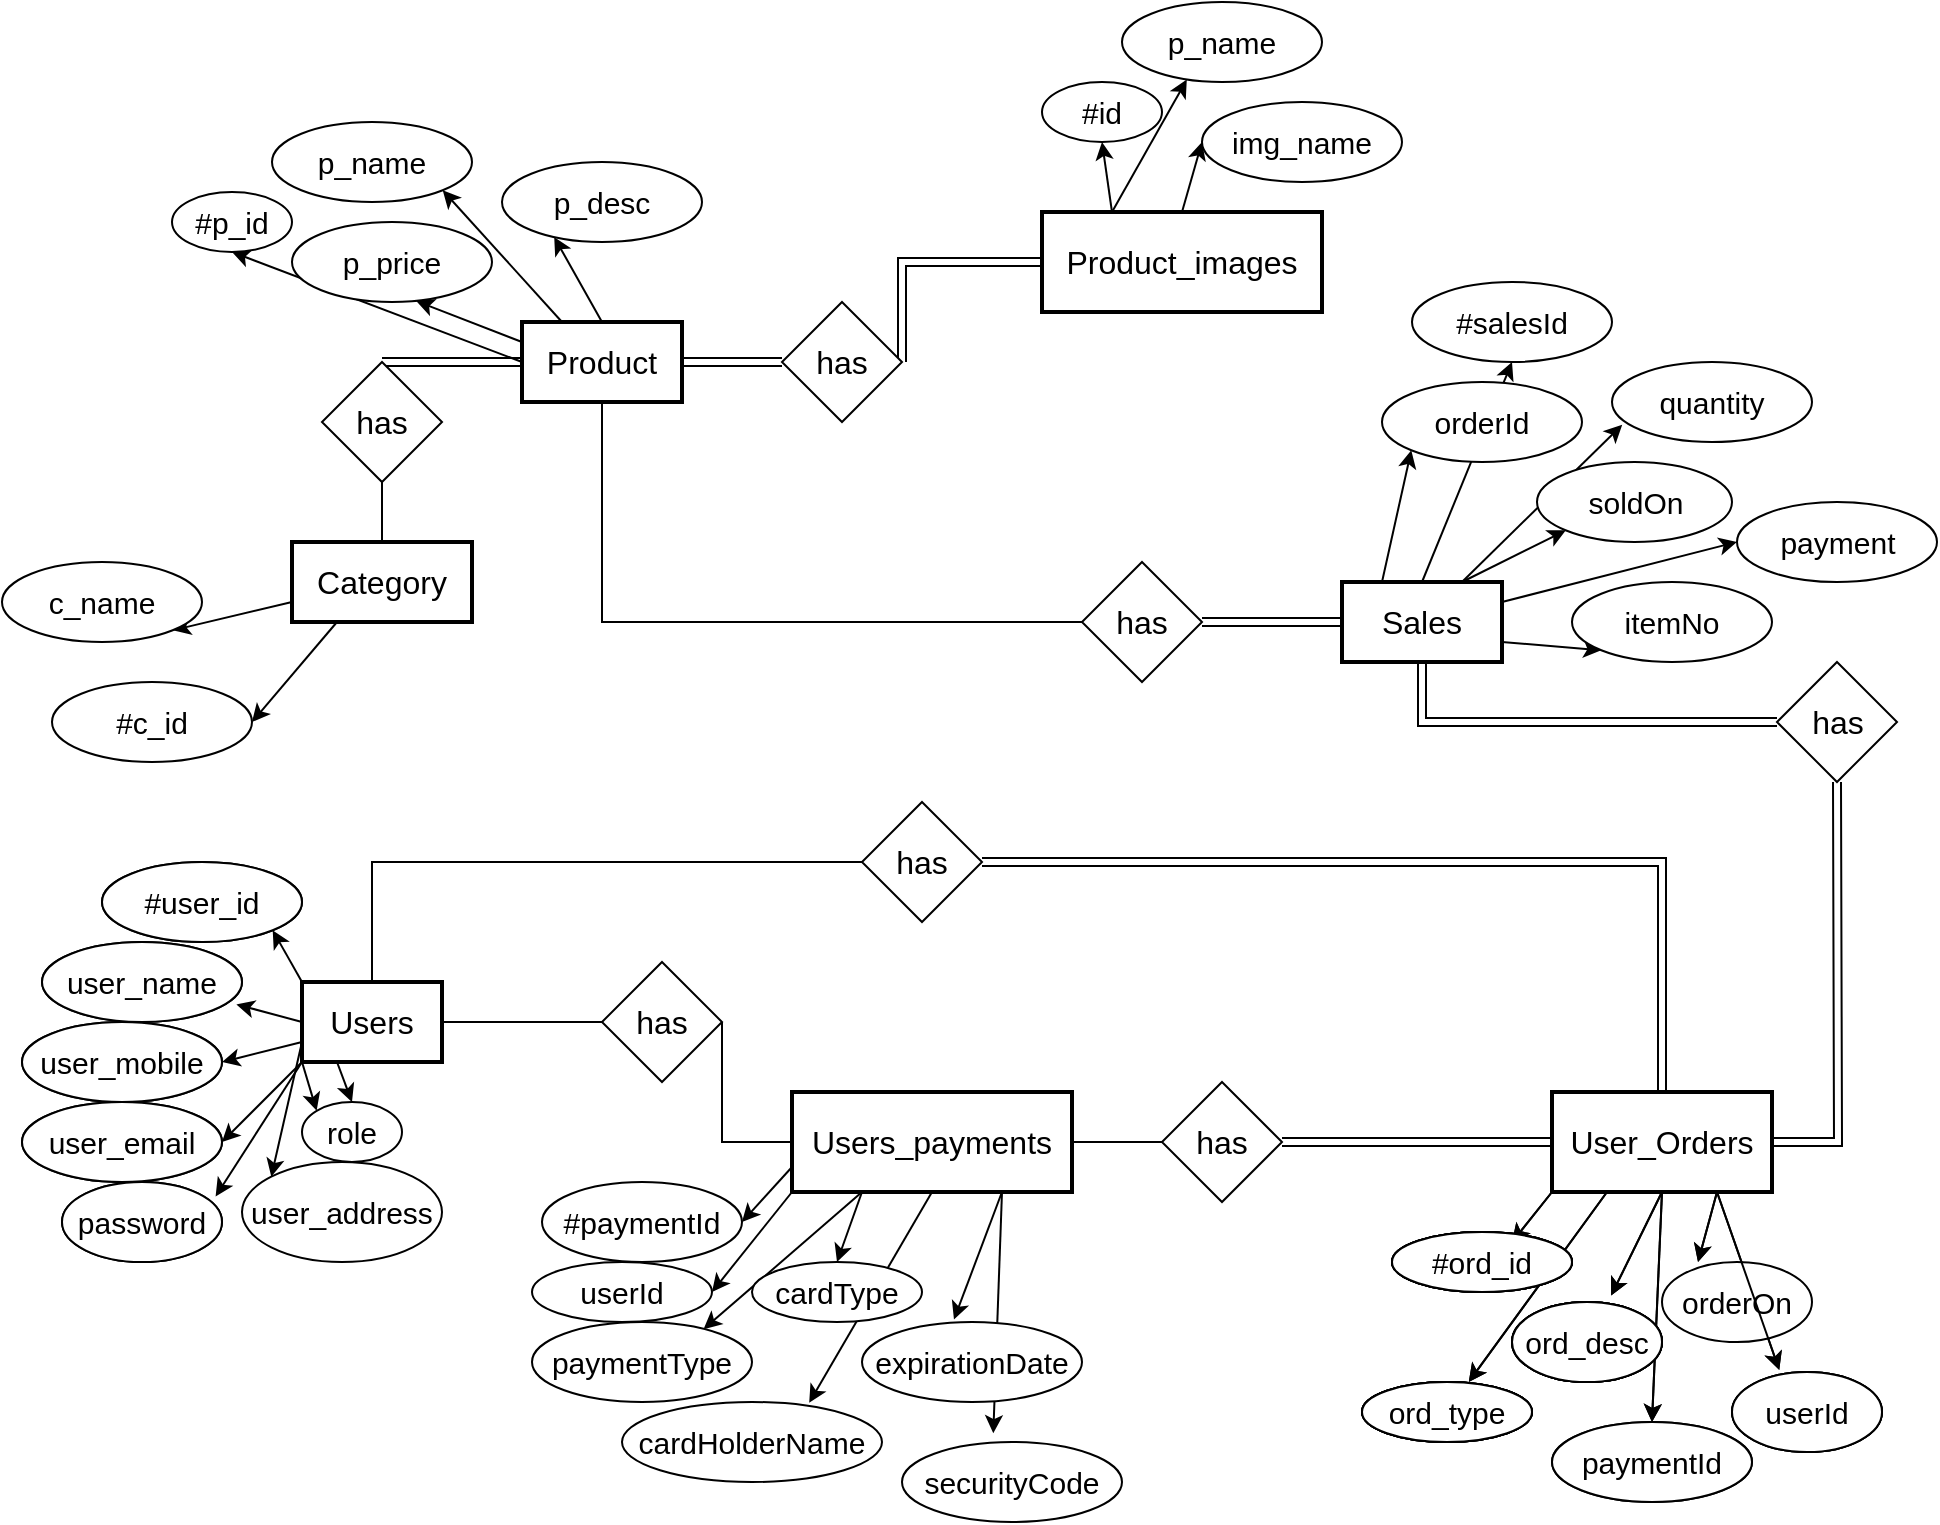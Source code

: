 <mxfile version="16.0.2" type="device"><diagram id="5f0c1qv5Q6z-rXUpIcgq" name="Page-1"><mxGraphModel dx="1038" dy="649" grid="1" gridSize="10" guides="1" tooltips="1" connect="1" arrows="1" fold="1" page="1" pageScale="1" pageWidth="850" pageHeight="1100" math="0" shadow="0"><root><mxCell id="0"/><mxCell id="1" parent="0"/><mxCell id="3hRQdDxzjMsnV719roqS-22" style="edgeStyle=none;rounded=0;orthogonalLoop=1;jettySize=auto;html=1;exitX=0;exitY=0;exitDx=0;exitDy=0;entryX=1;entryY=1;entryDx=0;entryDy=0;fontSize=16;" parent="1" source="3hRQdDxzjMsnV719roqS-1" target="3hRQdDxzjMsnV719roqS-15" edge="1"><mxGeometry relative="1" as="geometry"/></mxCell><mxCell id="3hRQdDxzjMsnV719roqS-23" style="edgeStyle=none;rounded=0;orthogonalLoop=1;jettySize=auto;html=1;exitX=0;exitY=0.5;exitDx=0;exitDy=0;entryX=0.972;entryY=0.78;entryDx=0;entryDy=0;entryPerimeter=0;fontSize=16;" parent="1" source="3hRQdDxzjMsnV719roqS-1" target="3hRQdDxzjMsnV719roqS-14" edge="1"><mxGeometry relative="1" as="geometry"/></mxCell><mxCell id="3hRQdDxzjMsnV719roqS-25" style="edgeStyle=none;rounded=0;orthogonalLoop=1;jettySize=auto;html=1;exitX=0;exitY=0.75;exitDx=0;exitDy=0;entryX=1;entryY=0.5;entryDx=0;entryDy=0;fontSize=16;" parent="1" source="3hRQdDxzjMsnV719roqS-1" target="3hRQdDxzjMsnV719roqS-13" edge="1"><mxGeometry relative="1" as="geometry"/></mxCell><mxCell id="3hRQdDxzjMsnV719roqS-26" style="edgeStyle=none;rounded=0;orthogonalLoop=1;jettySize=auto;html=1;exitX=0;exitY=1;exitDx=0;exitDy=0;entryX=1;entryY=0.5;entryDx=0;entryDy=0;fontSize=16;" parent="1" source="3hRQdDxzjMsnV719roqS-1" target="3hRQdDxzjMsnV719roqS-16" edge="1"><mxGeometry relative="1" as="geometry"/></mxCell><mxCell id="3hRQdDxzjMsnV719roqS-27" style="edgeStyle=none;rounded=0;orthogonalLoop=1;jettySize=auto;html=1;exitX=0.25;exitY=1;exitDx=0;exitDy=0;entryX=0.5;entryY=0;entryDx=0;entryDy=0;fontSize=16;" parent="1" source="3hRQdDxzjMsnV719roqS-1" target="3hRQdDxzjMsnV719roqS-18" edge="1"><mxGeometry relative="1" as="geometry"/></mxCell><mxCell id="3hRQdDxzjMsnV719roqS-28" style="edgeStyle=none;rounded=0;orthogonalLoop=1;jettySize=auto;html=1;exitX=0;exitY=1;exitDx=0;exitDy=0;entryX=0;entryY=0;entryDx=0;entryDy=0;fontSize=16;" parent="1" source="3hRQdDxzjMsnV719roqS-1" target="3hRQdDxzjMsnV719roqS-18" edge="1"><mxGeometry relative="1" as="geometry"/></mxCell><mxCell id="3hRQdDxzjMsnV719roqS-29" style="edgeStyle=none;rounded=0;orthogonalLoop=1;jettySize=auto;html=1;exitX=0;exitY=0.75;exitDx=0;exitDy=0;entryX=0;entryY=0;entryDx=0;entryDy=0;fontSize=16;" parent="1" source="3hRQdDxzjMsnV719roqS-1" target="3hRQdDxzjMsnV719roqS-12" edge="1"><mxGeometry relative="1" as="geometry"/></mxCell><mxCell id="3hRQdDxzjMsnV719roqS-30" style="edgeStyle=none;rounded=0;orthogonalLoop=1;jettySize=auto;html=1;exitX=0;exitY=1;exitDx=0;exitDy=0;entryX=0.96;entryY=0.18;entryDx=0;entryDy=0;entryPerimeter=0;fontSize=16;" parent="1" source="3hRQdDxzjMsnV719roqS-1" target="3hRQdDxzjMsnV719roqS-19" edge="1"><mxGeometry relative="1" as="geometry"/></mxCell><mxCell id="3hRQdDxzjMsnV719roqS-1" value="&lt;font style=&quot;font-size: 16px&quot;&gt;Users&lt;/font&gt;" style="rounded=0;whiteSpace=wrap;html=1;strokeWidth=2;" parent="1" vertex="1"><mxGeometry x="575" y="600" width="70" height="40" as="geometry"/></mxCell><mxCell id="3hRQdDxzjMsnV719roqS-41" style="edgeStyle=none;rounded=0;orthogonalLoop=1;jettySize=auto;html=1;exitX=0;exitY=0.75;exitDx=0;exitDy=0;entryX=1;entryY=0.5;entryDx=0;entryDy=0;fontSize=16;" parent="1" source="3hRQdDxzjMsnV719roqS-3" target="3hRQdDxzjMsnV719roqS-35" edge="1"><mxGeometry relative="1" as="geometry"/></mxCell><mxCell id="3hRQdDxzjMsnV719roqS-42" style="edgeStyle=none;rounded=0;orthogonalLoop=1;jettySize=auto;html=1;exitX=0;exitY=1;exitDx=0;exitDy=0;entryX=1;entryY=0.5;entryDx=0;entryDy=0;fontSize=16;" parent="1" source="3hRQdDxzjMsnV719roqS-3" target="3hRQdDxzjMsnV719roqS-36" edge="1"><mxGeometry relative="1" as="geometry"/></mxCell><mxCell id="3hRQdDxzjMsnV719roqS-43" style="edgeStyle=none;rounded=0;orthogonalLoop=1;jettySize=auto;html=1;exitX=0.25;exitY=1;exitDx=0;exitDy=0;entryX=0.78;entryY=0.09;entryDx=0;entryDy=0;entryPerimeter=0;fontSize=16;" parent="1" source="3hRQdDxzjMsnV719roqS-3" target="3hRQdDxzjMsnV719roqS-34" edge="1"><mxGeometry relative="1" as="geometry"/></mxCell><mxCell id="3hRQdDxzjMsnV719roqS-44" style="edgeStyle=none;rounded=0;orthogonalLoop=1;jettySize=auto;html=1;exitX=0.25;exitY=1;exitDx=0;exitDy=0;entryX=0.5;entryY=0;entryDx=0;entryDy=0;fontSize=16;" parent="1" source="3hRQdDxzjMsnV719roqS-3" target="3hRQdDxzjMsnV719roqS-38" edge="1"><mxGeometry relative="1" as="geometry"/></mxCell><mxCell id="3hRQdDxzjMsnV719roqS-45" style="edgeStyle=none;rounded=0;orthogonalLoop=1;jettySize=auto;html=1;exitX=0.5;exitY=1;exitDx=0;exitDy=0;fontSize=16;entryX=0.72;entryY=0.01;entryDx=0;entryDy=0;entryPerimeter=0;" parent="1" source="3hRQdDxzjMsnV719roqS-3" target="3hRQdDxzjMsnV719roqS-37" edge="1"><mxGeometry relative="1" as="geometry"><mxPoint x="835" y="800" as="targetPoint"/></mxGeometry></mxCell><mxCell id="3hRQdDxzjMsnV719roqS-46" style="edgeStyle=none;rounded=0;orthogonalLoop=1;jettySize=auto;html=1;exitX=0.75;exitY=1;exitDx=0;exitDy=0;entryX=0.418;entryY=-0.03;entryDx=0;entryDy=0;entryPerimeter=0;fontSize=16;" parent="1" source="3hRQdDxzjMsnV719roqS-3" target="3hRQdDxzjMsnV719roqS-39" edge="1"><mxGeometry relative="1" as="geometry"/></mxCell><mxCell id="3hRQdDxzjMsnV719roqS-47" style="edgeStyle=none;rounded=0;orthogonalLoop=1;jettySize=auto;html=1;exitX=0.75;exitY=1;exitDx=0;exitDy=0;entryX=0.415;entryY=-0.11;entryDx=0;entryDy=0;entryPerimeter=0;fontSize=16;" parent="1" source="3hRQdDxzjMsnV719roqS-3" target="3hRQdDxzjMsnV719roqS-40" edge="1"><mxGeometry relative="1" as="geometry"/></mxCell><mxCell id="3hRQdDxzjMsnV719roqS-3" value="&lt;font style=&quot;font-size: 16px&quot;&gt;Users_payments&lt;/font&gt;" style="rounded=0;whiteSpace=wrap;html=1;strokeWidth=2;" parent="1" vertex="1"><mxGeometry x="820" y="655" width="140" height="50" as="geometry"/></mxCell><mxCell id="3hRQdDxzjMsnV719roqS-62" style="edgeStyle=none;rounded=0;orthogonalLoop=1;jettySize=auto;html=1;exitX=0;exitY=1;exitDx=0;exitDy=0;fontSize=16;entryX=0.667;entryY=0.167;entryDx=0;entryDy=0;entryPerimeter=0;" parent="1" source="3hRQdDxzjMsnV719roqS-4" target="3hRQdDxzjMsnV719roqS-56" edge="1"><mxGeometry relative="1" as="geometry"/></mxCell><mxCell id="3hRQdDxzjMsnV719roqS-63" style="edgeStyle=none;rounded=0;orthogonalLoop=1;jettySize=auto;html=1;exitX=0.25;exitY=1;exitDx=0;exitDy=0;entryX=0.628;entryY=0;entryDx=0;entryDy=0;entryPerimeter=0;fontSize=16;" parent="1" source="3hRQdDxzjMsnV719roqS-4" target="3hRQdDxzjMsnV719roqS-57" edge="1"><mxGeometry relative="1" as="geometry"/></mxCell><mxCell id="3hRQdDxzjMsnV719roqS-64" style="edgeStyle=none;rounded=0;orthogonalLoop=1;jettySize=auto;html=1;exitX=0.5;exitY=1;exitDx=0;exitDy=0;entryX=0.661;entryY=-0.08;entryDx=0;entryDy=0;entryPerimeter=0;fontSize=16;" parent="1" source="3hRQdDxzjMsnV719roqS-4" target="3hRQdDxzjMsnV719roqS-55" edge="1"><mxGeometry relative="1" as="geometry"/></mxCell><mxCell id="3hRQdDxzjMsnV719roqS-65" style="edgeStyle=none;rounded=0;orthogonalLoop=1;jettySize=auto;html=1;exitX=0.5;exitY=1;exitDx=0;exitDy=0;entryX=0.5;entryY=0;entryDx=0;entryDy=0;fontSize=16;" parent="1" source="3hRQdDxzjMsnV719roqS-4" target="3hRQdDxzjMsnV719roqS-61" edge="1"><mxGeometry relative="1" as="geometry"/></mxCell><mxCell id="3hRQdDxzjMsnV719roqS-66" style="edgeStyle=none;rounded=0;orthogonalLoop=1;jettySize=auto;html=1;exitX=0.75;exitY=1;exitDx=0;exitDy=0;entryX=0.24;entryY=0;entryDx=0;entryDy=0;entryPerimeter=0;fontSize=16;" parent="1" source="3hRQdDxzjMsnV719roqS-4" target="3hRQdDxzjMsnV719roqS-59" edge="1"><mxGeometry relative="1" as="geometry"/></mxCell><mxCell id="3hRQdDxzjMsnV719roqS-67" style="edgeStyle=none;rounded=0;orthogonalLoop=1;jettySize=auto;html=1;exitX=0.75;exitY=1;exitDx=0;exitDy=0;fontSize=16;entryX=0.315;entryY=-0.025;entryDx=0;entryDy=0;entryPerimeter=0;" parent="1" source="3hRQdDxzjMsnV719roqS-4" target="3hRQdDxzjMsnV719roqS-60" edge="1"><mxGeometry relative="1" as="geometry"/></mxCell><mxCell id="3hRQdDxzjMsnV719roqS-162" style="edgeStyle=none;shape=link;rounded=0;orthogonalLoop=1;jettySize=auto;html=1;exitX=1;exitY=0.5;exitDx=0;exitDy=0;entryX=0.5;entryY=1;entryDx=0;entryDy=0;fontSize=16;" parent="1" source="3hRQdDxzjMsnV719roqS-4" target="3hRQdDxzjMsnV719roqS-108" edge="1"><mxGeometry relative="1" as="geometry"><Array as="points"><mxPoint x="1343" y="680"/></Array></mxGeometry></mxCell><mxCell id="3hRQdDxzjMsnV719roqS-4" value="&lt;span style=&quot;font-size: 16px&quot;&gt;User_Orders&lt;/span&gt;" style="rounded=0;whiteSpace=wrap;html=1;strokeWidth=2;" parent="1" vertex="1"><mxGeometry x="1200" y="655" width="110" height="50" as="geometry"/></mxCell><mxCell id="3hRQdDxzjMsnV719roqS-112" style="edgeStyle=none;shape=link;rounded=0;orthogonalLoop=1;jettySize=auto;html=1;exitX=0.5;exitY=1;exitDx=0;exitDy=0;fontSize=16;entryX=0;entryY=0.5;entryDx=0;entryDy=0;" parent="1" source="3hRQdDxzjMsnV719roqS-5" target="3hRQdDxzjMsnV719roqS-108" edge="1"><mxGeometry relative="1" as="geometry"><mxPoint x="1195" y="490" as="targetPoint"/><Array as="points"><mxPoint x="1135" y="470"/></Array></mxGeometry></mxCell><mxCell id="3hRQdDxzjMsnV719roqS-122" style="edgeStyle=none;rounded=0;orthogonalLoop=1;jettySize=auto;html=1;exitX=0.25;exitY=0;exitDx=0;exitDy=0;entryX=0;entryY=1;entryDx=0;entryDy=0;fontSize=16;" parent="1" source="3hRQdDxzjMsnV719roqS-5" target="3hRQdDxzjMsnV719roqS-115" edge="1"><mxGeometry relative="1" as="geometry"/></mxCell><mxCell id="3hRQdDxzjMsnV719roqS-123" style="edgeStyle=none;rounded=0;orthogonalLoop=1;jettySize=auto;html=1;entryX=0.5;entryY=1;entryDx=0;entryDy=0;fontSize=16;exitX=0.5;exitY=0;exitDx=0;exitDy=0;exitPerimeter=0;" parent="1" source="3hRQdDxzjMsnV719roqS-5" target="3hRQdDxzjMsnV719roqS-113" edge="1"><mxGeometry relative="1" as="geometry"/></mxCell><mxCell id="3hRQdDxzjMsnV719roqS-124" style="edgeStyle=none;rounded=0;orthogonalLoop=1;jettySize=auto;html=1;exitX=0.75;exitY=0;exitDx=0;exitDy=0;entryX=0.051;entryY=0.785;entryDx=0;entryDy=0;entryPerimeter=0;fontSize=16;" parent="1" source="3hRQdDxzjMsnV719roqS-5" target="3hRQdDxzjMsnV719roqS-116" edge="1"><mxGeometry relative="1" as="geometry"/></mxCell><mxCell id="3hRQdDxzjMsnV719roqS-125" style="edgeStyle=none;rounded=0;orthogonalLoop=1;jettySize=auto;html=1;exitX=0.75;exitY=0;exitDx=0;exitDy=0;entryX=0;entryY=1;entryDx=0;entryDy=0;fontSize=16;" parent="1" source="3hRQdDxzjMsnV719roqS-5" target="3hRQdDxzjMsnV719roqS-118" edge="1"><mxGeometry relative="1" as="geometry"/></mxCell><mxCell id="3hRQdDxzjMsnV719roqS-126" style="edgeStyle=none;rounded=0;orthogonalLoop=1;jettySize=auto;html=1;exitX=1;exitY=0.25;exitDx=0;exitDy=0;entryX=0;entryY=0.5;entryDx=0;entryDy=0;fontSize=16;" parent="1" source="3hRQdDxzjMsnV719roqS-5" target="3hRQdDxzjMsnV719roqS-117" edge="1"><mxGeometry relative="1" as="geometry"/></mxCell><mxCell id="3hRQdDxzjMsnV719roqS-127" style="edgeStyle=none;rounded=0;orthogonalLoop=1;jettySize=auto;html=1;exitX=1;exitY=0.75;exitDx=0;exitDy=0;entryX=0;entryY=1;entryDx=0;entryDy=0;fontSize=16;" parent="1" source="3hRQdDxzjMsnV719roqS-5" target="3hRQdDxzjMsnV719roqS-119" edge="1"><mxGeometry relative="1" as="geometry"/></mxCell><mxCell id="3hRQdDxzjMsnV719roqS-129" style="edgeStyle=none;shape=link;rounded=0;orthogonalLoop=1;jettySize=auto;html=1;exitX=0;exitY=0.5;exitDx=0;exitDy=0;entryX=1;entryY=0.5;entryDx=0;entryDy=0;fontSize=16;" parent="1" source="3hRQdDxzjMsnV719roqS-5" target="3hRQdDxzjMsnV719roqS-128" edge="1"><mxGeometry relative="1" as="geometry"/></mxCell><mxCell id="3hRQdDxzjMsnV719roqS-5" value="&lt;font style=&quot;font-size: 16px&quot;&gt;Sales&lt;/font&gt;" style="rounded=0;whiteSpace=wrap;html=1;strokeWidth=2;" parent="1" vertex="1"><mxGeometry x="1095" y="400" width="80" height="40" as="geometry"/></mxCell><mxCell id="3hRQdDxzjMsnV719roqS-142" style="edgeStyle=none;rounded=0;orthogonalLoop=1;jettySize=auto;html=1;exitX=0;exitY=0.5;exitDx=0;exitDy=0;entryX=0.5;entryY=1;entryDx=0;entryDy=0;fontSize=16;" parent="1" source="3hRQdDxzjMsnV719roqS-6" target="3hRQdDxzjMsnV719roqS-138" edge="1"><mxGeometry relative="1" as="geometry"/></mxCell><mxCell id="3hRQdDxzjMsnV719roqS-143" style="edgeStyle=none;rounded=0;orthogonalLoop=1;jettySize=auto;html=1;exitX=0;exitY=0.25;exitDx=0;exitDy=0;entryX=0.621;entryY=0.988;entryDx=0;entryDy=0;entryPerimeter=0;fontSize=16;" parent="1" source="3hRQdDxzjMsnV719roqS-6" target="3hRQdDxzjMsnV719roqS-140" edge="1"><mxGeometry relative="1" as="geometry"/></mxCell><mxCell id="3hRQdDxzjMsnV719roqS-144" style="edgeStyle=none;rounded=0;orthogonalLoop=1;jettySize=auto;html=1;exitX=0.25;exitY=0;exitDx=0;exitDy=0;entryX=1;entryY=1;entryDx=0;entryDy=0;fontSize=16;" parent="1" source="3hRQdDxzjMsnV719roqS-6" target="3hRQdDxzjMsnV719roqS-139" edge="1"><mxGeometry relative="1" as="geometry"/></mxCell><mxCell id="3hRQdDxzjMsnV719roqS-145" style="edgeStyle=none;rounded=0;orthogonalLoop=1;jettySize=auto;html=1;exitX=0.5;exitY=0;exitDx=0;exitDy=0;entryX=0.261;entryY=0.938;entryDx=0;entryDy=0;entryPerimeter=0;fontSize=16;" parent="1" source="3hRQdDxzjMsnV719roqS-6" target="3hRQdDxzjMsnV719roqS-141" edge="1"><mxGeometry relative="1" as="geometry"/></mxCell><mxCell id="3hRQdDxzjMsnV719roqS-159" value="" style="edgeStyle=none;shape=link;rounded=0;orthogonalLoop=1;jettySize=auto;html=1;fontSize=16;" parent="1" source="3hRQdDxzjMsnV719roqS-6" target="3hRQdDxzjMsnV719roqS-154" edge="1"><mxGeometry relative="1" as="geometry"/></mxCell><mxCell id="3hRQdDxzjMsnV719roqS-6" value="&lt;font style=&quot;font-size: 16px&quot;&gt;Product&lt;/font&gt;" style="rounded=0;whiteSpace=wrap;html=1;strokeWidth=2;" parent="1" vertex="1"><mxGeometry x="685" y="270" width="80" height="40" as="geometry"/></mxCell><mxCell id="3hRQdDxzjMsnV719roqS-150" style="edgeStyle=none;rounded=0;orthogonalLoop=1;jettySize=auto;html=1;exitX=0.25;exitY=0;exitDx=0;exitDy=0;fontSize=16;entryX=0.5;entryY=1;entryDx=0;entryDy=0;" parent="1" source="3hRQdDxzjMsnV719roqS-7" target="3hRQdDxzjMsnV719roqS-147" edge="1"><mxGeometry relative="1" as="geometry"/></mxCell><mxCell id="3hRQdDxzjMsnV719roqS-151" style="edgeStyle=none;rounded=0;orthogonalLoop=1;jettySize=auto;html=1;exitX=0.25;exitY=0;exitDx=0;exitDy=0;entryX=0.324;entryY=0.97;entryDx=0;entryDy=0;entryPerimeter=0;fontSize=16;" parent="1" source="3hRQdDxzjMsnV719roqS-7" target="3hRQdDxzjMsnV719roqS-148" edge="1"><mxGeometry relative="1" as="geometry"/></mxCell><mxCell id="3hRQdDxzjMsnV719roqS-152" style="edgeStyle=none;rounded=0;orthogonalLoop=1;jettySize=auto;html=1;exitX=0.5;exitY=0;exitDx=0;exitDy=0;entryX=0;entryY=0.5;entryDx=0;entryDy=0;fontSize=16;" parent="1" source="3hRQdDxzjMsnV719roqS-7" target="3hRQdDxzjMsnV719roqS-149" edge="1"><mxGeometry relative="1" as="geometry"/></mxCell><mxCell id="3hRQdDxzjMsnV719roqS-7" value="&lt;span style=&quot;font-size: 16px&quot;&gt;Product_images&lt;/span&gt;" style="rounded=0;whiteSpace=wrap;html=1;strokeWidth=2;" parent="1" vertex="1"><mxGeometry x="945" y="215" width="140" height="50" as="geometry"/></mxCell><mxCell id="3hRQdDxzjMsnV719roqS-136" style="edgeStyle=none;rounded=0;orthogonalLoop=1;jettySize=auto;html=1;exitX=0;exitY=0.75;exitDx=0;exitDy=0;entryX=1;entryY=1;entryDx=0;entryDy=0;fontSize=16;" parent="1" source="3hRQdDxzjMsnV719roqS-8" target="3hRQdDxzjMsnV719roqS-134" edge="1"><mxGeometry relative="1" as="geometry"/></mxCell><mxCell id="3hRQdDxzjMsnV719roqS-137" style="edgeStyle=none;rounded=0;orthogonalLoop=1;jettySize=auto;html=1;exitX=0.25;exitY=1;exitDx=0;exitDy=0;entryX=1;entryY=0.5;entryDx=0;entryDy=0;fontSize=16;" parent="1" source="3hRQdDxzjMsnV719roqS-8" target="3hRQdDxzjMsnV719roqS-135" edge="1"><mxGeometry relative="1" as="geometry"/></mxCell><mxCell id="3hRQdDxzjMsnV719roqS-8" value="&lt;font style=&quot;font-size: 16px&quot;&gt;Category&lt;/font&gt;" style="rounded=0;whiteSpace=wrap;html=1;strokeWidth=2;" parent="1" vertex="1"><mxGeometry x="570" y="380" width="90" height="40" as="geometry"/></mxCell><mxCell id="3hRQdDxzjMsnV719roqS-11" value="has" style="rhombus;whiteSpace=wrap;html=1;fontSize=16;strokeWidth=1;" parent="1" vertex="1"><mxGeometry x="725" y="590" width="60" height="60" as="geometry"/></mxCell><mxCell id="3hRQdDxzjMsnV719roqS-12" value="user_address" style="ellipse;whiteSpace=wrap;html=1;fontSize=15;" parent="1" vertex="1"><mxGeometry x="545" y="690" width="100" height="50" as="geometry"/></mxCell><mxCell id="3hRQdDxzjMsnV719roqS-13" value="user_mobile" style="ellipse;whiteSpace=wrap;html=1;fontSize=15;" parent="1" vertex="1"><mxGeometry x="435" y="620" width="100" height="40" as="geometry"/></mxCell><mxCell id="3hRQdDxzjMsnV719roqS-14" value="user_name" style="ellipse;whiteSpace=wrap;html=1;fontSize=15;" parent="1" vertex="1"><mxGeometry x="445" y="580" width="100" height="40" as="geometry"/></mxCell><mxCell id="3hRQdDxzjMsnV719roqS-15" value="#user_id" style="ellipse;whiteSpace=wrap;html=1;fontSize=15;" parent="1" vertex="1"><mxGeometry x="475" y="540" width="100" height="40" as="geometry"/></mxCell><mxCell id="3hRQdDxzjMsnV719roqS-16" value="user_email" style="ellipse;whiteSpace=wrap;html=1;fontSize=15;" parent="1" vertex="1"><mxGeometry x="435" y="660" width="100" height="40" as="geometry"/></mxCell><mxCell id="3hRQdDxzjMsnV719roqS-18" value="role" style="ellipse;whiteSpace=wrap;html=1;fontSize=15;" parent="1" vertex="1"><mxGeometry x="575" y="660" width="50" height="30" as="geometry"/></mxCell><mxCell id="3hRQdDxzjMsnV719roqS-19" value="password" style="ellipse;whiteSpace=wrap;html=1;fontSize=15;" parent="1" vertex="1"><mxGeometry x="455" y="700" width="80" height="40" as="geometry"/></mxCell><mxCell id="3hRQdDxzjMsnV719roqS-31" value="" style="endArrow=none;html=1;rounded=0;fontSize=16;exitX=1;exitY=0.5;exitDx=0;exitDy=0;entryX=0;entryY=0.5;entryDx=0;entryDy=0;" parent="1" source="3hRQdDxzjMsnV719roqS-1" target="3hRQdDxzjMsnV719roqS-11" edge="1"><mxGeometry width="50" height="50" relative="1" as="geometry"><mxPoint x="795" y="550" as="sourcePoint"/><mxPoint x="845" y="500" as="targetPoint"/></mxGeometry></mxCell><mxCell id="3hRQdDxzjMsnV719roqS-32" value="" style="endArrow=none;html=1;rounded=0;fontSize=16;exitX=1;exitY=0.5;exitDx=0;exitDy=0;entryX=0;entryY=0.5;entryDx=0;entryDy=0;" parent="1" source="3hRQdDxzjMsnV719roqS-11" target="3hRQdDxzjMsnV719roqS-3" edge="1"><mxGeometry width="50" height="50" relative="1" as="geometry"><mxPoint x="795" y="690" as="sourcePoint"/><mxPoint x="845" y="640" as="targetPoint"/><Array as="points"><mxPoint x="785" y="680"/></Array></mxGeometry></mxCell><mxCell id="3hRQdDxzjMsnV719roqS-34" value="paymentType" style="ellipse;whiteSpace=wrap;html=1;fontSize=15;" parent="1" vertex="1"><mxGeometry x="690" y="770" width="110" height="40" as="geometry"/></mxCell><mxCell id="3hRQdDxzjMsnV719roqS-35" value="#paymentId" style="ellipse;whiteSpace=wrap;html=1;fontSize=15;" parent="1" vertex="1"><mxGeometry x="695" y="700" width="100" height="40" as="geometry"/></mxCell><mxCell id="3hRQdDxzjMsnV719roqS-36" value="userId" style="ellipse;whiteSpace=wrap;html=1;fontSize=15;" parent="1" vertex="1"><mxGeometry x="690" y="740" width="90" height="30" as="geometry"/></mxCell><mxCell id="3hRQdDxzjMsnV719roqS-37" value="cardHolderName" style="ellipse;whiteSpace=wrap;html=1;fontSize=15;" parent="1" vertex="1"><mxGeometry x="735" y="810" width="130" height="40" as="geometry"/></mxCell><mxCell id="3hRQdDxzjMsnV719roqS-38" value="cardType" style="ellipse;whiteSpace=wrap;html=1;fontSize=15;" parent="1" vertex="1"><mxGeometry x="800" y="740" width="85" height="30" as="geometry"/></mxCell><mxCell id="3hRQdDxzjMsnV719roqS-39" value="expirationDate" style="ellipse;whiteSpace=wrap;html=1;fontSize=15;" parent="1" vertex="1"><mxGeometry x="855" y="770" width="110" height="40" as="geometry"/></mxCell><mxCell id="3hRQdDxzjMsnV719roqS-40" value="securityCode" style="ellipse;whiteSpace=wrap;html=1;fontSize=15;" parent="1" vertex="1"><mxGeometry x="875" y="830" width="110" height="40" as="geometry"/></mxCell><mxCell id="3hRQdDxzjMsnV719roqS-107" style="edgeStyle=none;shape=link;rounded=0;orthogonalLoop=1;jettySize=auto;html=1;exitX=1;exitY=0.5;exitDx=0;exitDy=0;entryX=0;entryY=0.5;entryDx=0;entryDy=0;fontSize=16;" parent="1" source="3hRQdDxzjMsnV719roqS-49" target="3hRQdDxzjMsnV719roqS-4" edge="1"><mxGeometry relative="1" as="geometry"/></mxCell><mxCell id="3hRQdDxzjMsnV719roqS-49" value="has" style="rhombus;whiteSpace=wrap;html=1;fontSize=16;strokeWidth=1;" parent="1" vertex="1"><mxGeometry x="1005" y="650" width="60" height="60" as="geometry"/></mxCell><mxCell id="3hRQdDxzjMsnV719roqS-104" style="edgeStyle=none;shape=link;rounded=0;orthogonalLoop=1;jettySize=auto;html=1;exitX=1;exitY=0.5;exitDx=0;exitDy=0;entryX=0.5;entryY=0;entryDx=0;entryDy=0;fontSize=16;" parent="1" source="3hRQdDxzjMsnV719roqS-50" target="3hRQdDxzjMsnV719roqS-4" edge="1"><mxGeometry relative="1" as="geometry"><Array as="points"><mxPoint x="1255" y="540"/></Array></mxGeometry></mxCell><mxCell id="3hRQdDxzjMsnV719roqS-50" value="has" style="rhombus;whiteSpace=wrap;html=1;fontSize=16;strokeWidth=1;" parent="1" vertex="1"><mxGeometry x="855" y="510" width="60" height="60" as="geometry"/></mxCell><mxCell id="3hRQdDxzjMsnV719roqS-51" value="" style="endArrow=none;html=1;rounded=0;fontSize=16;exitX=0.5;exitY=0;exitDx=0;exitDy=0;entryX=0;entryY=0.5;entryDx=0;entryDy=0;" parent="1" source="3hRQdDxzjMsnV719roqS-1" target="3hRQdDxzjMsnV719roqS-50" edge="1"><mxGeometry width="50" height="50" relative="1" as="geometry"><mxPoint x="965" y="580" as="sourcePoint"/><mxPoint x="1015" y="530" as="targetPoint"/><Array as="points"><mxPoint x="610" y="540"/></Array></mxGeometry></mxCell><mxCell id="3hRQdDxzjMsnV719roqS-54" value="" style="endArrow=none;html=1;rounded=0;fontSize=16;exitX=1;exitY=0.5;exitDx=0;exitDy=0;entryX=0;entryY=0.5;entryDx=0;entryDy=0;" parent="1" source="3hRQdDxzjMsnV719roqS-3" target="3hRQdDxzjMsnV719roqS-49" edge="1"><mxGeometry width="50" height="50" relative="1" as="geometry"><mxPoint x="1075" y="580" as="sourcePoint"/><mxPoint x="1125" y="530" as="targetPoint"/><Array as="points"><mxPoint x="995" y="680"/></Array></mxGeometry></mxCell><mxCell id="3hRQdDxzjMsnV719roqS-55" value="ord_desc" style="ellipse;whiteSpace=wrap;html=1;fontSize=15;" parent="1" vertex="1"><mxGeometry x="1180" y="760" width="75" height="40" as="geometry"/></mxCell><mxCell id="3hRQdDxzjMsnV719roqS-56" value="#ord_id" style="ellipse;whiteSpace=wrap;html=1;fontSize=15;" parent="1" vertex="1"><mxGeometry x="1120" y="725" width="90" height="30" as="geometry"/></mxCell><mxCell id="3hRQdDxzjMsnV719roqS-57" value="ord_type" style="ellipse;whiteSpace=wrap;html=1;fontSize=15;" parent="1" vertex="1"><mxGeometry x="1105" y="800" width="85" height="30" as="geometry"/></mxCell><mxCell id="3hRQdDxzjMsnV719roqS-58" style="edgeStyle=none;rounded=0;orthogonalLoop=1;jettySize=auto;html=1;exitX=0;exitY=0;exitDx=0;exitDy=0;fontSize=16;" parent="1" source="3hRQdDxzjMsnV719roqS-55" target="3hRQdDxzjMsnV719roqS-55" edge="1"><mxGeometry relative="1" as="geometry"/></mxCell><mxCell id="3hRQdDxzjMsnV719roqS-59" value="orderOn" style="ellipse;whiteSpace=wrap;html=1;fontSize=15;" parent="1" vertex="1"><mxGeometry x="1255" y="740" width="75" height="40" as="geometry"/></mxCell><mxCell id="3hRQdDxzjMsnV719roqS-60" value="userId" style="ellipse;whiteSpace=wrap;html=1;fontSize=15;" parent="1" vertex="1"><mxGeometry x="1290" y="795" width="75" height="40" as="geometry"/></mxCell><mxCell id="3hRQdDxzjMsnV719roqS-61" value="paymentId" style="ellipse;whiteSpace=wrap;html=1;fontSize=15;" parent="1" vertex="1"><mxGeometry x="1200" y="820" width="100" height="40" as="geometry"/></mxCell><mxCell id="3hRQdDxzjMsnV719roqS-69" style="edgeStyle=none;rounded=0;orthogonalLoop=1;jettySize=auto;html=1;exitX=0;exitY=1;exitDx=0;exitDy=0;fontSize=16;entryX=0.667;entryY=0.167;entryDx=0;entryDy=0;entryPerimeter=0;" parent="1" target="3hRQdDxzjMsnV719roqS-76" edge="1"><mxGeometry relative="1" as="geometry"><mxPoint x="1200" y="705" as="sourcePoint"/></mxGeometry></mxCell><mxCell id="3hRQdDxzjMsnV719roqS-70" style="edgeStyle=none;rounded=0;orthogonalLoop=1;jettySize=auto;html=1;exitX=0.25;exitY=1;exitDx=0;exitDy=0;entryX=0.628;entryY=0;entryDx=0;entryDy=0;entryPerimeter=0;fontSize=16;" parent="1" target="3hRQdDxzjMsnV719roqS-79" edge="1"><mxGeometry relative="1" as="geometry"><mxPoint x="1227.5" y="705" as="sourcePoint"/></mxGeometry></mxCell><mxCell id="3hRQdDxzjMsnV719roqS-71" style="edgeStyle=none;rounded=0;orthogonalLoop=1;jettySize=auto;html=1;exitX=0.5;exitY=1;exitDx=0;exitDy=0;entryX=0.661;entryY=-0.08;entryDx=0;entryDy=0;entryPerimeter=0;fontSize=16;" parent="1" target="3hRQdDxzjMsnV719roqS-75" edge="1"><mxGeometry relative="1" as="geometry"><mxPoint x="1255" y="705" as="sourcePoint"/></mxGeometry></mxCell><mxCell id="3hRQdDxzjMsnV719roqS-72" style="edgeStyle=none;rounded=0;orthogonalLoop=1;jettySize=auto;html=1;exitX=0.5;exitY=1;exitDx=0;exitDy=0;entryX=0.5;entryY=0;entryDx=0;entryDy=0;fontSize=16;" parent="1" target="3hRQdDxzjMsnV719roqS-78" edge="1"><mxGeometry relative="1" as="geometry"><mxPoint x="1255" y="705" as="sourcePoint"/></mxGeometry></mxCell><mxCell id="3hRQdDxzjMsnV719roqS-73" style="edgeStyle=none;rounded=0;orthogonalLoop=1;jettySize=auto;html=1;exitX=0.75;exitY=1;exitDx=0;exitDy=0;entryX=0.24;entryY=0;entryDx=0;entryDy=0;entryPerimeter=0;fontSize=16;" parent="1" edge="1"><mxGeometry relative="1" as="geometry"><mxPoint x="1282.5" y="705" as="sourcePoint"/><mxPoint x="1273" y="740" as="targetPoint"/></mxGeometry></mxCell><mxCell id="3hRQdDxzjMsnV719roqS-74" style="edgeStyle=none;rounded=0;orthogonalLoop=1;jettySize=auto;html=1;exitX=0.75;exitY=1;exitDx=0;exitDy=0;fontSize=16;entryX=0.315;entryY=-0.025;entryDx=0;entryDy=0;entryPerimeter=0;" parent="1" edge="1"><mxGeometry relative="1" as="geometry"><mxPoint x="1282.5" y="705" as="sourcePoint"/><mxPoint x="1313.625" y="794" as="targetPoint"/></mxGeometry></mxCell><mxCell id="3hRQdDxzjMsnV719roqS-75" value="ord_desc" style="ellipse;whiteSpace=wrap;html=1;fontSize=15;" parent="1" vertex="1"><mxGeometry x="1180" y="760" width="75" height="40" as="geometry"/></mxCell><mxCell id="3hRQdDxzjMsnV719roqS-76" value="#ord_id" style="ellipse;whiteSpace=wrap;html=1;fontSize=15;" parent="1" vertex="1"><mxGeometry x="1120" y="725" width="90" height="30" as="geometry"/></mxCell><mxCell id="3hRQdDxzjMsnV719roqS-77" style="edgeStyle=none;rounded=0;orthogonalLoop=1;jettySize=auto;html=1;exitX=0;exitY=0;exitDx=0;exitDy=0;fontSize=16;" parent="1" source="3hRQdDxzjMsnV719roqS-75" target="3hRQdDxzjMsnV719roqS-75" edge="1"><mxGeometry relative="1" as="geometry"/></mxCell><mxCell id="3hRQdDxzjMsnV719roqS-78" value="paymentId" style="ellipse;whiteSpace=wrap;html=1;fontSize=15;" parent="1" vertex="1"><mxGeometry x="1200" y="820" width="100" height="40" as="geometry"/></mxCell><mxCell id="3hRQdDxzjMsnV719roqS-79" value="ord_type" style="ellipse;whiteSpace=wrap;html=1;fontSize=15;" parent="1" vertex="1"><mxGeometry x="1105" y="800" width="85" height="30" as="geometry"/></mxCell><mxCell id="3hRQdDxzjMsnV719roqS-93" value="#ord_id" style="ellipse;whiteSpace=wrap;html=1;fontSize=15;" parent="1" vertex="1"><mxGeometry x="1120" y="725" width="90" height="30" as="geometry"/></mxCell><mxCell id="3hRQdDxzjMsnV719roqS-94" value="ord_type" style="ellipse;whiteSpace=wrap;html=1;fontSize=15;" parent="1" vertex="1"><mxGeometry x="1105" y="800" width="85" height="30" as="geometry"/></mxCell><mxCell id="3hRQdDxzjMsnV719roqS-95" value="ord_desc" style="ellipse;whiteSpace=wrap;html=1;fontSize=15;" parent="1" vertex="1"><mxGeometry x="1180" y="760" width="75" height="40" as="geometry"/></mxCell><mxCell id="3hRQdDxzjMsnV719roqS-96" value="#ord_id" style="ellipse;whiteSpace=wrap;html=1;fontSize=15;" parent="1" vertex="1"><mxGeometry x="1120" y="725" width="90" height="30" as="geometry"/></mxCell><mxCell id="3hRQdDxzjMsnV719roqS-97" value="ord_type" style="ellipse;whiteSpace=wrap;html=1;fontSize=15;" parent="1" vertex="1"><mxGeometry x="1105" y="800" width="85" height="30" as="geometry"/></mxCell><mxCell id="3hRQdDxzjMsnV719roqS-98" value="ord_desc" style="ellipse;whiteSpace=wrap;html=1;fontSize=15;" parent="1" vertex="1"><mxGeometry x="1180" y="760" width="75" height="40" as="geometry"/></mxCell><mxCell id="3hRQdDxzjMsnV719roqS-99" value="userId" style="ellipse;whiteSpace=wrap;html=1;fontSize=15;" parent="1" vertex="1"><mxGeometry x="1290" y="795" width="75" height="40" as="geometry"/></mxCell><mxCell id="3hRQdDxzjMsnV719roqS-100" value="#ord_id" style="ellipse;whiteSpace=wrap;html=1;fontSize=15;" parent="1" vertex="1"><mxGeometry x="1120" y="725" width="90" height="30" as="geometry"/></mxCell><mxCell id="3hRQdDxzjMsnV719roqS-101" value="ord_type" style="ellipse;whiteSpace=wrap;html=1;fontSize=15;" parent="1" vertex="1"><mxGeometry x="1105" y="800" width="85" height="30" as="geometry"/></mxCell><mxCell id="3hRQdDxzjMsnV719roqS-102" value="ord_desc" style="ellipse;whiteSpace=wrap;html=1;fontSize=15;" parent="1" vertex="1"><mxGeometry x="1180" y="760" width="75" height="40" as="geometry"/></mxCell><mxCell id="3hRQdDxzjMsnV719roqS-103" value="userId" style="ellipse;whiteSpace=wrap;html=1;fontSize=15;" parent="1" vertex="1"><mxGeometry x="1290" y="795" width="75" height="40" as="geometry"/></mxCell><mxCell id="3hRQdDxzjMsnV719roqS-108" value="has" style="rhombus;whiteSpace=wrap;html=1;fontSize=16;strokeWidth=1;" parent="1" vertex="1"><mxGeometry x="1312.5" y="440" width="60" height="60" as="geometry"/></mxCell><mxCell id="3hRQdDxzjMsnV719roqS-113" value="#salesId" style="ellipse;whiteSpace=wrap;html=1;fontSize=15;" parent="1" vertex="1"><mxGeometry x="1130" y="250" width="100" height="40" as="geometry"/></mxCell><mxCell id="3hRQdDxzjMsnV719roqS-115" value="orderId" style="ellipse;whiteSpace=wrap;html=1;fontSize=15;" parent="1" vertex="1"><mxGeometry x="1115" y="300" width="100" height="40" as="geometry"/></mxCell><mxCell id="3hRQdDxzjMsnV719roqS-116" value="quantity" style="ellipse;whiteSpace=wrap;html=1;fontSize=15;" parent="1" vertex="1"><mxGeometry x="1230" y="290" width="100" height="40" as="geometry"/></mxCell><mxCell id="3hRQdDxzjMsnV719roqS-117" value="payment" style="ellipse;whiteSpace=wrap;html=1;fontSize=15;" parent="1" vertex="1"><mxGeometry x="1292.5" y="360" width="100" height="40" as="geometry"/></mxCell><mxCell id="3hRQdDxzjMsnV719roqS-118" value="soldOn" style="ellipse;whiteSpace=wrap;html=1;fontSize=15;" parent="1" vertex="1"><mxGeometry x="1192.5" y="340" width="97.5" height="40" as="geometry"/></mxCell><mxCell id="3hRQdDxzjMsnV719roqS-119" value="itemNo" style="ellipse;whiteSpace=wrap;html=1;fontSize=15;" parent="1" vertex="1"><mxGeometry x="1210" y="400" width="100" height="40" as="geometry"/></mxCell><mxCell id="3hRQdDxzjMsnV719roqS-128" value="has" style="rhombus;whiteSpace=wrap;html=1;fontSize=16;strokeWidth=1;" parent="1" vertex="1"><mxGeometry x="965" y="390" width="60" height="60" as="geometry"/></mxCell><mxCell id="3hRQdDxzjMsnV719roqS-133" value="" style="endArrow=none;html=1;rounded=0;fontSize=16;exitX=0.5;exitY=1;exitDx=0;exitDy=0;entryX=0;entryY=0.5;entryDx=0;entryDy=0;" parent="1" source="3hRQdDxzjMsnV719roqS-6" target="3hRQdDxzjMsnV719roqS-128" edge="1"><mxGeometry width="50" height="50" relative="1" as="geometry"><mxPoint x="975" y="510" as="sourcePoint"/><mxPoint x="1025" y="460" as="targetPoint"/><Array as="points"><mxPoint x="725" y="420"/></Array></mxGeometry></mxCell><mxCell id="3hRQdDxzjMsnV719roqS-134" value="c_name" style="ellipse;whiteSpace=wrap;html=1;fontSize=15;" parent="1" vertex="1"><mxGeometry x="425" y="390" width="100" height="40" as="geometry"/></mxCell><mxCell id="3hRQdDxzjMsnV719roqS-135" value="#c_id" style="ellipse;whiteSpace=wrap;html=1;fontSize=15;" parent="1" vertex="1"><mxGeometry x="450" y="450" width="100" height="40" as="geometry"/></mxCell><mxCell id="3hRQdDxzjMsnV719roqS-138" value="#p_id" style="ellipse;whiteSpace=wrap;html=1;fontSize=15;" parent="1" vertex="1"><mxGeometry x="510" y="205" width="60" height="30" as="geometry"/></mxCell><mxCell id="3hRQdDxzjMsnV719roqS-139" value="p_name" style="ellipse;whiteSpace=wrap;html=1;fontSize=15;" parent="1" vertex="1"><mxGeometry x="560" y="170" width="100" height="40" as="geometry"/></mxCell><mxCell id="3hRQdDxzjMsnV719roqS-140" value="p_price" style="ellipse;whiteSpace=wrap;html=1;fontSize=15;" parent="1" vertex="1"><mxGeometry x="570" y="220" width="100" height="40" as="geometry"/></mxCell><mxCell id="3hRQdDxzjMsnV719roqS-141" value="p_desc" style="ellipse;whiteSpace=wrap;html=1;fontSize=15;" parent="1" vertex="1"><mxGeometry x="675" y="190" width="100" height="40" as="geometry"/></mxCell><mxCell id="3hRQdDxzjMsnV719roqS-146" style="edgeStyle=none;rounded=0;orthogonalLoop=1;jettySize=auto;html=1;exitX=0;exitY=0;exitDx=0;exitDy=0;fontSize=16;" parent="1" source="3hRQdDxzjMsnV719roqS-11" target="3hRQdDxzjMsnV719roqS-11" edge="1"><mxGeometry relative="1" as="geometry"/></mxCell><mxCell id="3hRQdDxzjMsnV719roqS-147" value="#id" style="ellipse;whiteSpace=wrap;html=1;fontSize=15;" parent="1" vertex="1"><mxGeometry x="945" y="150" width="60" height="30" as="geometry"/></mxCell><mxCell id="3hRQdDxzjMsnV719roqS-148" value="p_name" style="ellipse;whiteSpace=wrap;html=1;fontSize=15;" parent="1" vertex="1"><mxGeometry x="985" y="110" width="100" height="40" as="geometry"/></mxCell><mxCell id="3hRQdDxzjMsnV719roqS-149" value="img_name" style="ellipse;whiteSpace=wrap;html=1;fontSize=15;" parent="1" vertex="1"><mxGeometry x="1025" y="160" width="100" height="40" as="geometry"/></mxCell><mxCell id="3hRQdDxzjMsnV719roqS-158" style="edgeStyle=none;shape=link;rounded=0;orthogonalLoop=1;jettySize=auto;html=1;exitX=0.5;exitY=0;exitDx=0;exitDy=0;entryX=0;entryY=0.5;entryDx=0;entryDy=0;fontSize=16;" parent="1" source="3hRQdDxzjMsnV719roqS-153" target="3hRQdDxzjMsnV719roqS-6" edge="1"><mxGeometry relative="1" as="geometry"/></mxCell><mxCell id="3hRQdDxzjMsnV719roqS-153" value="has" style="rhombus;whiteSpace=wrap;html=1;fontSize=16;strokeWidth=1;" parent="1" vertex="1"><mxGeometry x="585" y="290" width="60" height="60" as="geometry"/></mxCell><mxCell id="3hRQdDxzjMsnV719roqS-160" style="edgeStyle=none;shape=link;rounded=0;orthogonalLoop=1;jettySize=auto;html=1;exitX=1;exitY=0.5;exitDx=0;exitDy=0;entryX=0;entryY=0.5;entryDx=0;entryDy=0;fontSize=16;" parent="1" source="3hRQdDxzjMsnV719roqS-154" target="3hRQdDxzjMsnV719roqS-7" edge="1"><mxGeometry relative="1" as="geometry"><Array as="points"><mxPoint x="875" y="240"/></Array></mxGeometry></mxCell><mxCell id="3hRQdDxzjMsnV719roqS-154" value="has" style="rhombus;whiteSpace=wrap;html=1;fontSize=16;strokeWidth=1;" parent="1" vertex="1"><mxGeometry x="815" y="260" width="60" height="60" as="geometry"/></mxCell><mxCell id="3hRQdDxzjMsnV719roqS-156" value="" style="endArrow=none;html=1;rounded=0;fontSize=16;exitX=0.5;exitY=1;exitDx=0;exitDy=0;entryX=0.5;entryY=0;entryDx=0;entryDy=0;" parent="1" source="3hRQdDxzjMsnV719roqS-153" target="3hRQdDxzjMsnV719roqS-8" edge="1"><mxGeometry width="50" height="50" relative="1" as="geometry"><mxPoint x="835" y="390" as="sourcePoint"/><mxPoint x="885" y="340" as="targetPoint"/></mxGeometry></mxCell><mxCell id="9LBfFHvvNZip1wJhd8uk-1" value="#user_id" style="ellipse;whiteSpace=wrap;html=1;fontSize=15;" vertex="1" parent="1"><mxGeometry x="475" y="540" width="100" height="40" as="geometry"/></mxCell><mxCell id="9LBfFHvvNZip1wJhd8uk-2" value="user_name" style="ellipse;whiteSpace=wrap;html=1;fontSize=15;" vertex="1" parent="1"><mxGeometry x="445" y="580" width="100" height="40" as="geometry"/></mxCell><mxCell id="9LBfFHvvNZip1wJhd8uk-3" value="user_mobile" style="ellipse;whiteSpace=wrap;html=1;fontSize=15;" vertex="1" parent="1"><mxGeometry x="435" y="620" width="100" height="40" as="geometry"/></mxCell><mxCell id="9LBfFHvvNZip1wJhd8uk-4" value="user_email" style="ellipse;whiteSpace=wrap;html=1;fontSize=15;" vertex="1" parent="1"><mxGeometry x="435" y="660" width="100" height="40" as="geometry"/></mxCell><mxCell id="9LBfFHvvNZip1wJhd8uk-5" value="password" style="ellipse;whiteSpace=wrap;html=1;fontSize=15;" vertex="1" parent="1"><mxGeometry x="455" y="700" width="80" height="40" as="geometry"/></mxCell></root></mxGraphModel></diagram></mxfile>